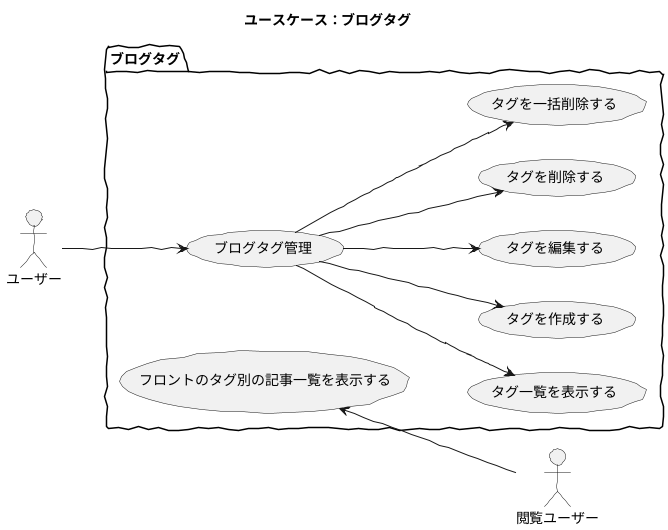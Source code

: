 @startuml

skinparam handwritten true
skinparam backgroundColor white

title ユースケース：ブログタグ

actor ユーザー
actor 閲覧ユーザー

package ブログタグ {
	left to right direction
	閲覧ユーザー -up-> (フロントのタグ別の記事一覧を表示する)
	ユーザー -down-> (ブログタグ管理)
	(ブログタグ管理) -down-> (タグ一覧を表示する)
	(ブログタグ管理) -down-> (タグを作成する)
	(ブログタグ管理) -down-> (タグを編集する)
	(ブログタグ管理) -down-> (タグを削除する)
	(ブログタグ管理) -down-> (タグを一括削除する)
}

@enduml
